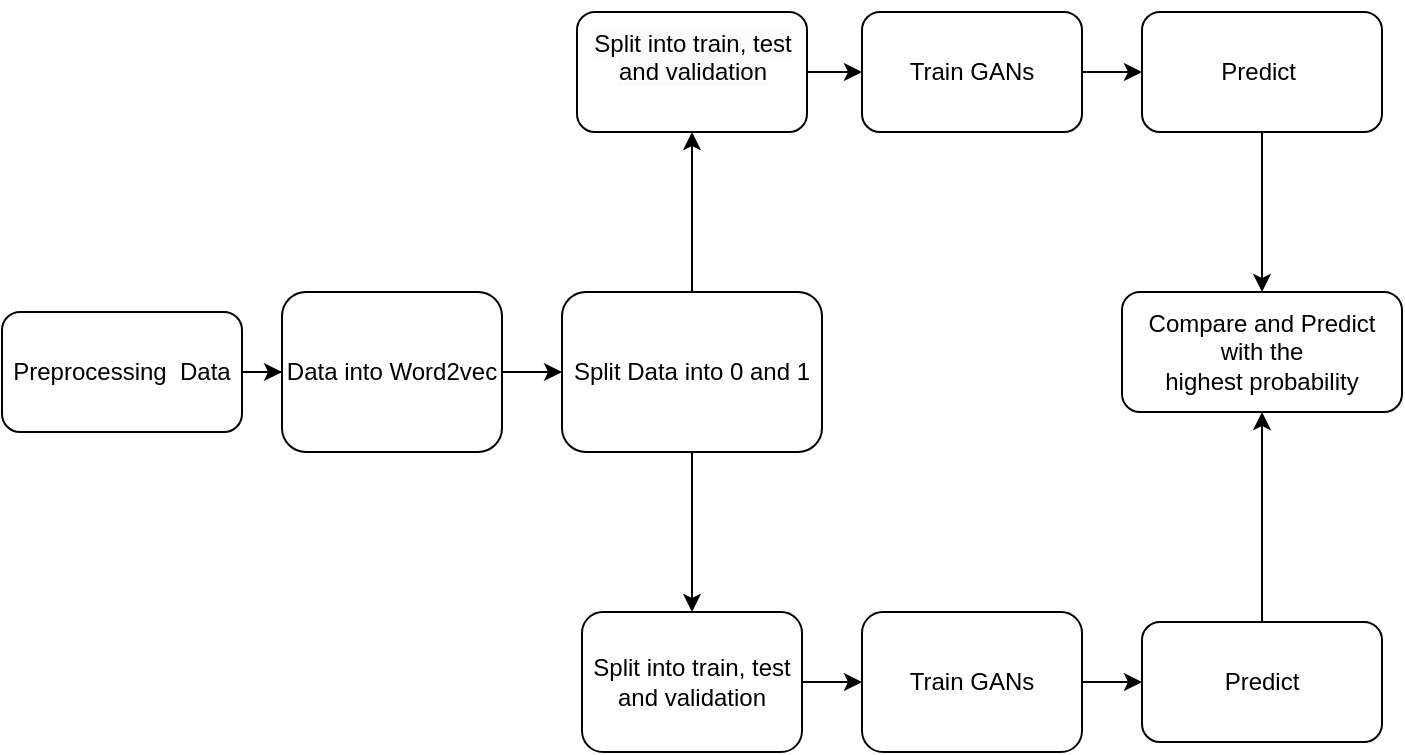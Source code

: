<mxfile version="24.3.1" type="device">
  <diagram name="Page-1" id="1QEQwlnpWoJ45kbov8aj">
    <mxGraphModel dx="1461" dy="772" grid="0" gridSize="10" guides="1" tooltips="1" connect="1" arrows="1" fold="1" page="0" pageScale="1" pageWidth="850" pageHeight="1100" math="0" shadow="0">
      <root>
        <mxCell id="0" />
        <mxCell id="1" parent="0" />
        <mxCell id="hYPLvAI-Ytzi1r3vCSzU-3" value="" style="edgeStyle=orthogonalEdgeStyle;rounded=0;orthogonalLoop=1;jettySize=auto;html=1;" parent="1" source="hYPLvAI-Ytzi1r3vCSzU-1" target="hYPLvAI-Ytzi1r3vCSzU-2" edge="1">
          <mxGeometry relative="1" as="geometry" />
        </mxCell>
        <mxCell id="hYPLvAI-Ytzi1r3vCSzU-1" value="Preprocessing&amp;nbsp; Data" style="rounded=1;whiteSpace=wrap;html=1;" parent="1" vertex="1">
          <mxGeometry x="10" y="330" width="120" height="60" as="geometry" />
        </mxCell>
        <mxCell id="hYPLvAI-Ytzi1r3vCSzU-6" value="" style="edgeStyle=orthogonalEdgeStyle;rounded=0;orthogonalLoop=1;jettySize=auto;html=1;" parent="1" source="hYPLvAI-Ytzi1r3vCSzU-2" target="hYPLvAI-Ytzi1r3vCSzU-5" edge="1">
          <mxGeometry relative="1" as="geometry" />
        </mxCell>
        <mxCell id="hYPLvAI-Ytzi1r3vCSzU-2" value="&lt;div&gt;Data into Word2vec&lt;/div&gt;" style="whiteSpace=wrap;html=1;rounded=1;" parent="1" vertex="1">
          <mxGeometry x="150" y="320" width="110" height="80" as="geometry" />
        </mxCell>
        <mxCell id="hYPLvAI-Ytzi1r3vCSzU-8" value="" style="edgeStyle=orthogonalEdgeStyle;rounded=0;orthogonalLoop=1;jettySize=auto;html=1;" parent="1" source="hYPLvAI-Ytzi1r3vCSzU-5" target="hYPLvAI-Ytzi1r3vCSzU-7" edge="1">
          <mxGeometry relative="1" as="geometry" />
        </mxCell>
        <mxCell id="hYPLvAI-Ytzi1r3vCSzU-10" value="" style="edgeStyle=orthogonalEdgeStyle;rounded=0;orthogonalLoop=1;jettySize=auto;html=1;" parent="1" source="hYPLvAI-Ytzi1r3vCSzU-5" target="hYPLvAI-Ytzi1r3vCSzU-9" edge="1">
          <mxGeometry relative="1" as="geometry" />
        </mxCell>
        <mxCell id="hYPLvAI-Ytzi1r3vCSzU-5" value="Split Data into 0 and 1" style="whiteSpace=wrap;html=1;rounded=1;" parent="1" vertex="1">
          <mxGeometry x="290" y="320" width="130" height="80" as="geometry" />
        </mxCell>
        <mxCell id="hYPLvAI-Ytzi1r3vCSzU-12" value="" style="edgeStyle=orthogonalEdgeStyle;rounded=0;orthogonalLoop=1;jettySize=auto;html=1;" parent="1" source="hYPLvAI-Ytzi1r3vCSzU-7" target="hYPLvAI-Ytzi1r3vCSzU-11" edge="1">
          <mxGeometry relative="1" as="geometry" />
        </mxCell>
        <mxCell id="hYPLvAI-Ytzi1r3vCSzU-7" value="&#xa;&lt;span style=&quot;color: rgb(0, 0, 0); font-family: Helvetica; font-size: 12px; font-style: normal; font-variant-ligatures: normal; font-variant-caps: normal; font-weight: 400; letter-spacing: normal; orphans: 2; text-align: center; text-indent: 0px; text-transform: none; widows: 2; word-spacing: 0px; -webkit-text-stroke-width: 0px; white-space: normal; background-color: rgb(251, 251, 251); text-decoration-thickness: initial; text-decoration-style: initial; text-decoration-color: initial; display: inline !important; float: none;&quot;&gt;Split into train, test and validation&lt;/span&gt;&#xa;&#xa;" style="whiteSpace=wrap;html=1;rounded=1;" parent="1" vertex="1">
          <mxGeometry x="297.5" y="180" width="115" height="60" as="geometry" />
        </mxCell>
        <mxCell id="hYPLvAI-Ytzi1r3vCSzU-14" value="" style="edgeStyle=orthogonalEdgeStyle;rounded=0;orthogonalLoop=1;jettySize=auto;html=1;" parent="1" source="hYPLvAI-Ytzi1r3vCSzU-9" target="hYPLvAI-Ytzi1r3vCSzU-13" edge="1">
          <mxGeometry relative="1" as="geometry" />
        </mxCell>
        <mxCell id="hYPLvAI-Ytzi1r3vCSzU-9" value="Split into train, test and validation" style="whiteSpace=wrap;html=1;rounded=1;" parent="1" vertex="1">
          <mxGeometry x="300" y="480" width="110" height="70" as="geometry" />
        </mxCell>
        <mxCell id="hYPLvAI-Ytzi1r3vCSzU-16" value="" style="edgeStyle=orthogonalEdgeStyle;rounded=0;orthogonalLoop=1;jettySize=auto;html=1;" parent="1" source="hYPLvAI-Ytzi1r3vCSzU-11" target="hYPLvAI-Ytzi1r3vCSzU-15" edge="1">
          <mxGeometry relative="1" as="geometry" />
        </mxCell>
        <mxCell id="hYPLvAI-Ytzi1r3vCSzU-11" value="Train GANs" style="whiteSpace=wrap;html=1;rounded=1;" parent="1" vertex="1">
          <mxGeometry x="440" y="180" width="110" height="60" as="geometry" />
        </mxCell>
        <mxCell id="hYPLvAI-Ytzi1r3vCSzU-18" value="" style="edgeStyle=orthogonalEdgeStyle;rounded=0;orthogonalLoop=1;jettySize=auto;html=1;" parent="1" source="hYPLvAI-Ytzi1r3vCSzU-13" target="hYPLvAI-Ytzi1r3vCSzU-17" edge="1">
          <mxGeometry relative="1" as="geometry" />
        </mxCell>
        <mxCell id="hYPLvAI-Ytzi1r3vCSzU-13" value="Train GANs" style="whiteSpace=wrap;html=1;rounded=1;" parent="1" vertex="1">
          <mxGeometry x="440" y="480" width="110" height="70" as="geometry" />
        </mxCell>
        <mxCell id="t0ARaRhXS-44-RHQ76Vj-1" value="" style="edgeStyle=orthogonalEdgeStyle;rounded=0;orthogonalLoop=1;jettySize=auto;html=1;" edge="1" parent="1" source="hYPLvAI-Ytzi1r3vCSzU-15" target="hYPLvAI-Ytzi1r3vCSzU-23">
          <mxGeometry relative="1" as="geometry" />
        </mxCell>
        <mxCell id="hYPLvAI-Ytzi1r3vCSzU-15" value="Predict&amp;nbsp;" style="whiteSpace=wrap;html=1;rounded=1;" parent="1" vertex="1">
          <mxGeometry x="580" y="180" width="120" height="60" as="geometry" />
        </mxCell>
        <mxCell id="t0ARaRhXS-44-RHQ76Vj-2" value="" style="edgeStyle=orthogonalEdgeStyle;rounded=0;orthogonalLoop=1;jettySize=auto;html=1;" edge="1" parent="1" source="hYPLvAI-Ytzi1r3vCSzU-17" target="hYPLvAI-Ytzi1r3vCSzU-23">
          <mxGeometry relative="1" as="geometry" />
        </mxCell>
        <mxCell id="hYPLvAI-Ytzi1r3vCSzU-17" value="Predict" style="whiteSpace=wrap;html=1;rounded=1;" parent="1" vertex="1">
          <mxGeometry x="580" y="485" width="120" height="60" as="geometry" />
        </mxCell>
        <mxCell id="hYPLvAI-Ytzi1r3vCSzU-23" value="Compare and Predict with the highest&amp;nbsp;probability" style="whiteSpace=wrap;html=1;rounded=1;" parent="1" vertex="1">
          <mxGeometry x="570" y="320" width="140" height="60" as="geometry" />
        </mxCell>
      </root>
    </mxGraphModel>
  </diagram>
</mxfile>
